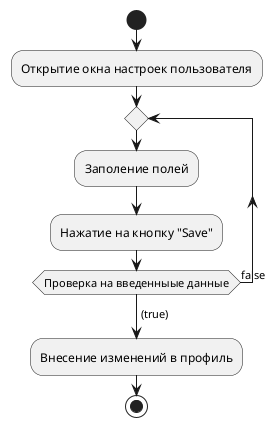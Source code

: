 @startuml
'https://plantuml.com/activity-diagram-beta

start

:Открытие окна настроек пользователя;
repeat
:Заполение полей;
:Нажатие на кнопку "Save";
repeat while(Проверка на введенныые данные) is (false)
-> (true);
:Внесение изменений в профиль;

stop

@enduml
